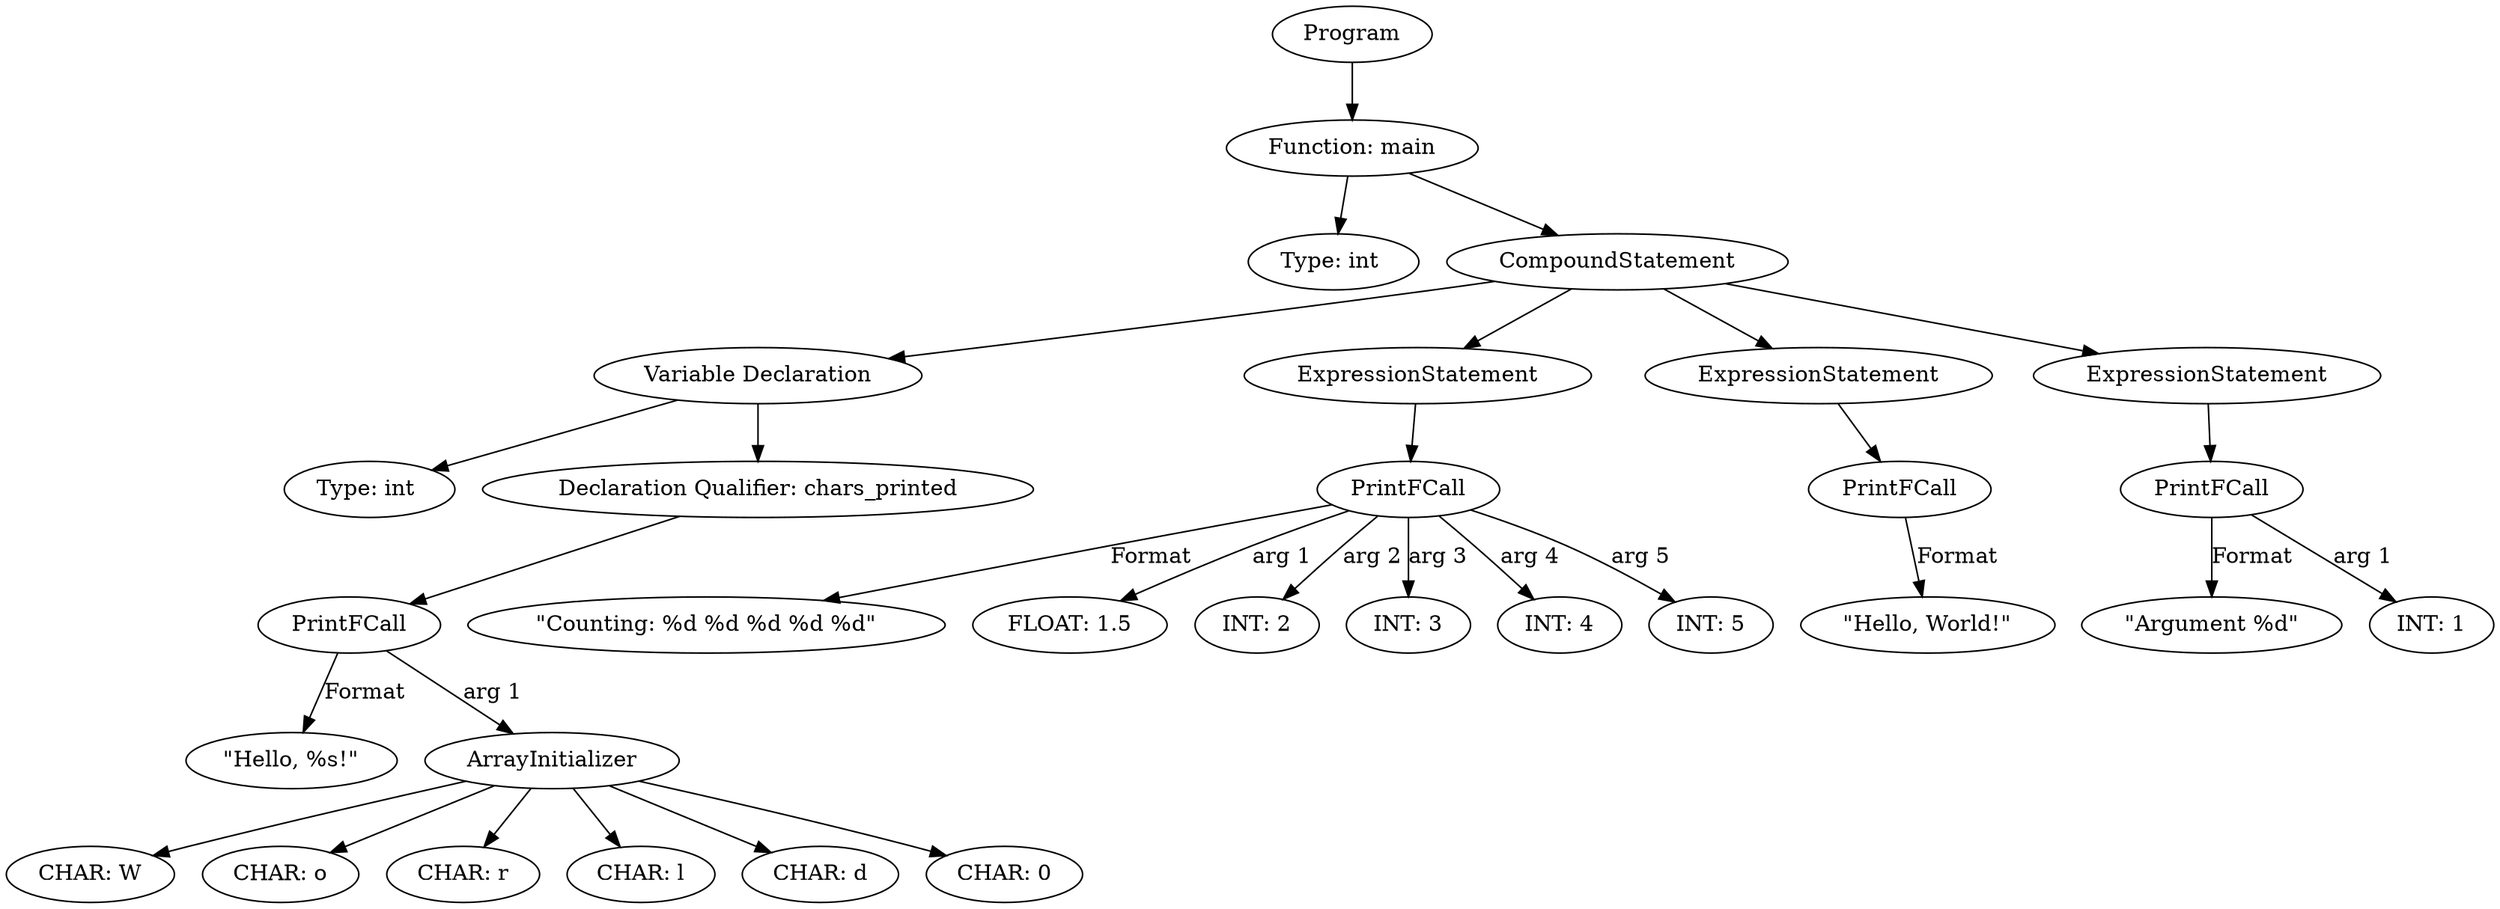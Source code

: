 digraph ExpressionGraph {
4336932208 [label="Program"];
4336932208 -> 4337888144;
4337888144 [label="Function: main"];
4337888144 -> 4337886176;
4337886176 [label="Type: int "];
4337888144 -> 4336935088;
4336935088 [label="CompoundStatement"];
4336935088 -> 4337890352;
4337890352 [label="Variable Declaration"];
4337890352 -> 4337967616;
4337967616 [label="Type: int "];
4337890352 -> 4337967088;
4337967088 [label="Declaration Qualifier: chars_printed"];
4337967088 -> 4337966800;
4337966800 [label="PrintFCall"];
4337966800 -> 4329392432 [label="Format"];
4329392432 [label="\"Hello\, %s!\""];
4337966800 -> 4337965936 [label="arg 1"];
4337965936 [label="ArrayInitializer"];
4337965552 [label="CHAR: W"];
4337965936 -> 4337965552;
4337965120 [label="CHAR: o"];
4337965936 -> 4337965120;
4337965168 [label="CHAR: r"];
4337965936 -> 4337965168;
4337966560 [label="CHAR: l"];
4337965936 -> 4337966560;
4337967136 [label="CHAR: d"];
4337965936 -> 4337967136;
4337967712 [label="CHAR: \0"];
4337965936 -> 4337967712;
4336935088 -> 4337967040;
4337967040 [label="ExpressionStatement"];
4337967040 -> 4337966272;
4337966272 [label="PrintFCall"];
4337966272 -> 4337954656 [label="Format"];
4337954656 [label="\"Counting: %d %d %d %d %d\""];
4337966272 -> 4337962672 [label="arg 1"];
4337962672 [label="FLOAT: 1.5"];
4337966272 -> 4337960176 [label="arg 2"];
4337960176 [label="INT: 2"];
4337966272 -> 4337962096 [label="arg 3"];
4337962096 [label="INT: 3"];
4337966272 -> 4337963872 [label="arg 4"];
4337963872 [label="INT: 4"];
4337966272 -> 4337964784 [label="arg 5"];
4337964784 [label="INT: 5"];
4336935088 -> 4337966512;
4337966512 [label="ExpressionStatement"];
4337966512 -> 4337960992;
4337960992 [label="PrintFCall"];
4337960992 -> 4337988528 [label="Format"];
4337988528 [label="\"Hello\, World!\""];
4336935088 -> 4337964112;
4337964112 [label="ExpressionStatement"];
4337964112 -> 4337962048;
4337962048 [label="PrintFCall"];
4337962048 -> 4337988016 [label="Format"];
4337988016 [label="\"Argument %d\""];
4337962048 -> 4337963632 [label="arg 1"];
4337963632 [label="INT: 1"];
}
